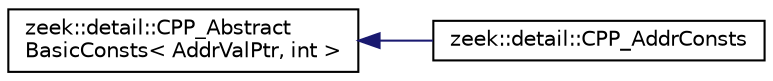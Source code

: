 digraph "Graphical Class Hierarchy"
{
 // LATEX_PDF_SIZE
  edge [fontname="Helvetica",fontsize="10",labelfontname="Helvetica",labelfontsize="10"];
  node [fontname="Helvetica",fontsize="10",shape=record];
  rankdir="LR";
  Node0 [label="zeek::detail::CPP_Abstract\lBasicConsts\< AddrValPtr, int \>",height=0.2,width=0.4,color="black", fillcolor="white", style="filled",URL="$dc/da5/classzeek_1_1detail_1_1CPP__AbstractBasicConsts.html",tooltip=" "];
  Node0 -> Node1 [dir="back",color="midnightblue",fontsize="10",style="solid",fontname="Helvetica"];
  Node1 [label="zeek::detail::CPP_AddrConsts",height=0.2,width=0.4,color="black", fillcolor="white", style="filled",URL="$d8/dab/classzeek_1_1detail_1_1CPP__AddrConsts.html",tooltip=" "];
}
